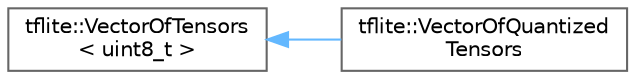 digraph "Graphical Class Hierarchy"
{
 // LATEX_PDF_SIZE
  bgcolor="transparent";
  edge [fontname=Helvetica,fontsize=10,labelfontname=Helvetica,labelfontsize=10];
  node [fontname=Helvetica,fontsize=10,shape=box,height=0.2,width=0.4];
  rankdir="LR";
  Node0 [id="Node000000",label="tflite::VectorOfTensors\l\< uint8_t \>",height=0.2,width=0.4,color="grey40", fillcolor="white", style="filled",URL="$classtflite_1_1_vector_of_tensors.html",tooltip=" "];
  Node0 -> Node1 [id="edge656_Node000000_Node000001",dir="back",color="steelblue1",style="solid",tooltip=" "];
  Node1 [id="Node000001",label="tflite::VectorOfQuantized\lTensors",height=0.2,width=0.4,color="grey40", fillcolor="white", style="filled",URL="$classtflite_1_1_vector_of_quantized_tensors.html",tooltip=" "];
}
